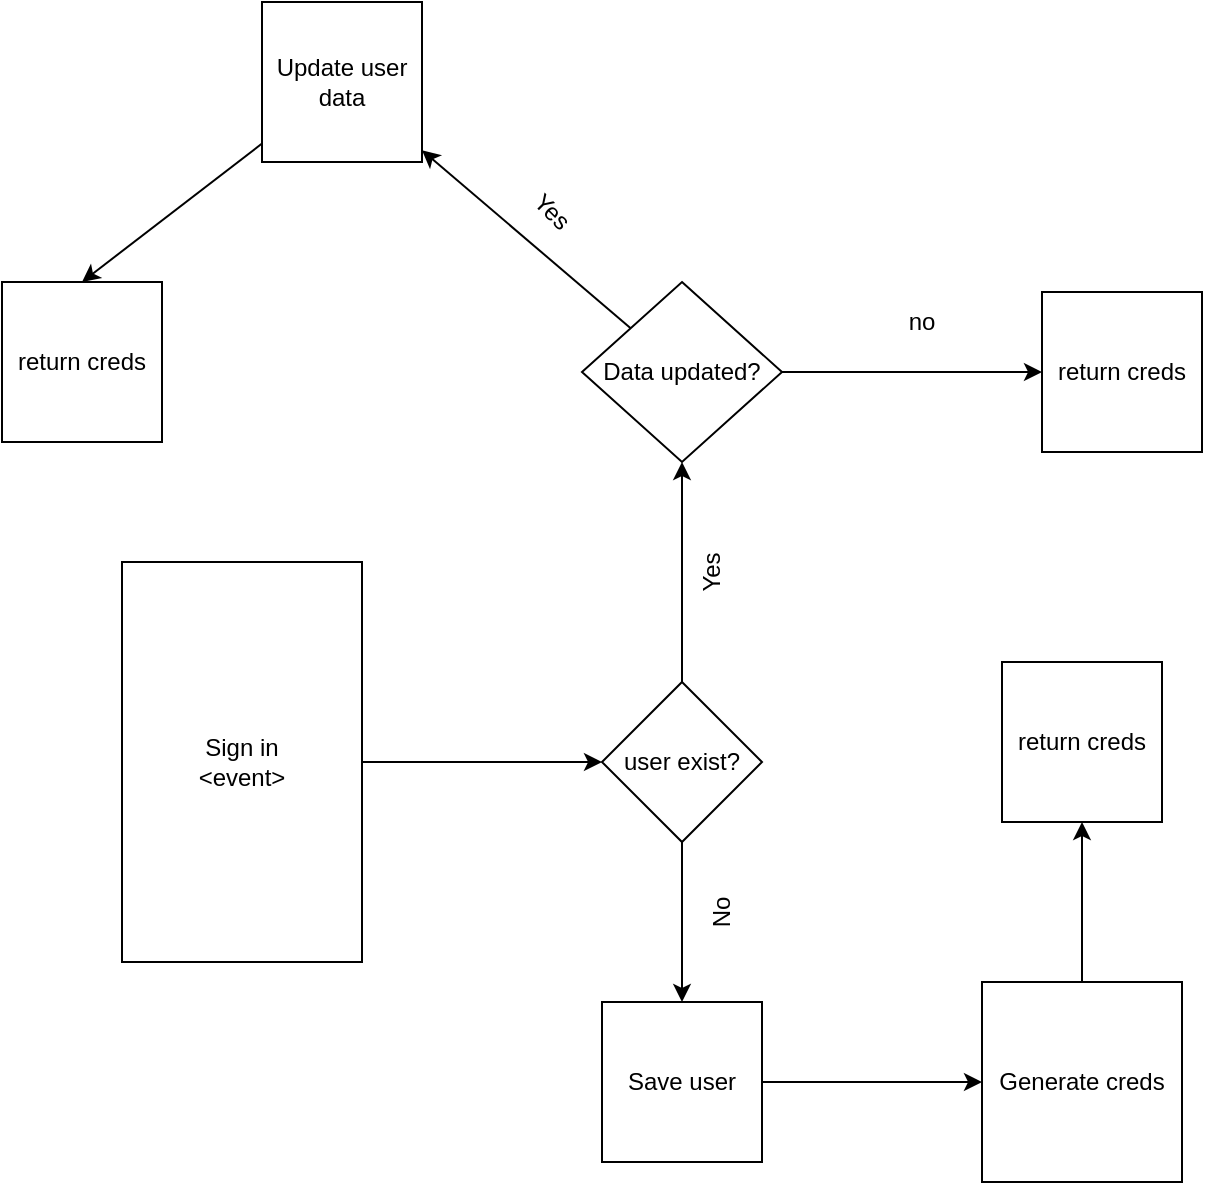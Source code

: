 <mxfile>
    <diagram id="QWq24b4YELaG5Ontovpk" name="Page-1">
        <mxGraphModel dx="1050" dy="614" grid="1" gridSize="10" guides="1" tooltips="1" connect="1" arrows="1" fold="1" page="1" pageScale="1" pageWidth="850" pageHeight="1100" math="0" shadow="0">
            <root>
                <mxCell id="0"/>
                <mxCell id="1" parent="0"/>
                <mxCell id="4" style="edgeStyle=none;html=1;entryX=0;entryY=0.5;entryDx=0;entryDy=0;" edge="1" parent="1" source="2" target="3">
                    <mxGeometry relative="1" as="geometry"/>
                </mxCell>
                <mxCell id="2" value="Sign in&lt;br&gt;&amp;lt;event&amp;gt;" style="rounded=0;whiteSpace=wrap;html=1;" vertex="1" parent="1">
                    <mxGeometry x="70" y="340" width="120" height="200" as="geometry"/>
                </mxCell>
                <mxCell id="6" style="edgeStyle=none;html=1;" edge="1" parent="1" source="3">
                    <mxGeometry relative="1" as="geometry">
                        <mxPoint x="350" y="290" as="targetPoint"/>
                    </mxGeometry>
                </mxCell>
                <mxCell id="18" style="edgeStyle=none;html=1;entryX=0.5;entryY=0;entryDx=0;entryDy=0;" edge="1" parent="1" source="3" target="17">
                    <mxGeometry relative="1" as="geometry"/>
                </mxCell>
                <mxCell id="3" value="user exist?" style="rhombus;whiteSpace=wrap;html=1;" vertex="1" parent="1">
                    <mxGeometry x="310" y="400" width="80" height="80" as="geometry"/>
                </mxCell>
                <mxCell id="12" style="edgeStyle=none;html=1;" edge="1" parent="1" source="7" target="11">
                    <mxGeometry relative="1" as="geometry"/>
                </mxCell>
                <mxCell id="14" style="edgeStyle=none;html=1;exitX=1;exitY=0.5;exitDx=0;exitDy=0;" edge="1" parent="1" source="7" target="13">
                    <mxGeometry relative="1" as="geometry"/>
                </mxCell>
                <mxCell id="7" value="Data updated?" style="rhombus;whiteSpace=wrap;html=1;" vertex="1" parent="1">
                    <mxGeometry x="300" y="200" width="100" height="90" as="geometry"/>
                </mxCell>
                <mxCell id="16" style="edgeStyle=none;html=1;entryX=0.5;entryY=0;entryDx=0;entryDy=0;" edge="1" parent="1" source="11" target="15">
                    <mxGeometry relative="1" as="geometry"/>
                </mxCell>
                <mxCell id="11" value="Update user&lt;br&gt;data" style="whiteSpace=wrap;html=1;aspect=fixed;" vertex="1" parent="1">
                    <mxGeometry x="140" y="60" width="80" height="80" as="geometry"/>
                </mxCell>
                <mxCell id="13" value="return creds" style="whiteSpace=wrap;html=1;aspect=fixed;" vertex="1" parent="1">
                    <mxGeometry x="530" y="205" width="80" height="80" as="geometry"/>
                </mxCell>
                <mxCell id="15" value="return creds" style="whiteSpace=wrap;html=1;aspect=fixed;" vertex="1" parent="1">
                    <mxGeometry x="10" y="200" width="80" height="80" as="geometry"/>
                </mxCell>
                <mxCell id="21" style="edgeStyle=none;html=1;entryX=0;entryY=0.5;entryDx=0;entryDy=0;" edge="1" parent="1" source="17" target="20">
                    <mxGeometry relative="1" as="geometry"/>
                </mxCell>
                <mxCell id="17" value="Save user" style="whiteSpace=wrap;html=1;aspect=fixed;" vertex="1" parent="1">
                    <mxGeometry x="310" y="560" width="80" height="80" as="geometry"/>
                </mxCell>
                <mxCell id="23" style="edgeStyle=none;html=1;entryX=0.5;entryY=1;entryDx=0;entryDy=0;" edge="1" parent="1" source="20" target="22">
                    <mxGeometry relative="1" as="geometry"/>
                </mxCell>
                <mxCell id="20" value="Generate creds" style="whiteSpace=wrap;html=1;aspect=fixed;" vertex="1" parent="1">
                    <mxGeometry x="500" y="550" width="100" height="100" as="geometry"/>
                </mxCell>
                <mxCell id="22" value="return creds" style="whiteSpace=wrap;html=1;aspect=fixed;" vertex="1" parent="1">
                    <mxGeometry x="510" y="390" width="80" height="80" as="geometry"/>
                </mxCell>
                <mxCell id="24" value="Yes" style="text;html=1;strokeColor=none;fillColor=none;align=center;verticalAlign=middle;whiteSpace=wrap;rounded=0;rotation=-90;" vertex="1" parent="1">
                    <mxGeometry x="340" y="330" width="50" height="30" as="geometry"/>
                </mxCell>
                <mxCell id="25" value="No" style="text;html=1;strokeColor=none;fillColor=none;align=center;verticalAlign=middle;whiteSpace=wrap;rounded=0;rotation=-90;" vertex="1" parent="1">
                    <mxGeometry x="340" y="500" width="60" height="30" as="geometry"/>
                </mxCell>
                <mxCell id="26" value="Yes" style="text;html=1;strokeColor=none;fillColor=none;align=center;verticalAlign=middle;whiteSpace=wrap;rounded=0;rotation=45;" vertex="1" parent="1">
                    <mxGeometry x="260" y="150" width="50" height="30" as="geometry"/>
                </mxCell>
                <mxCell id="27" value="no" style="text;html=1;strokeColor=none;fillColor=none;align=center;verticalAlign=middle;whiteSpace=wrap;rounded=0;" vertex="1" parent="1">
                    <mxGeometry x="440" y="205" width="60" height="30" as="geometry"/>
                </mxCell>
            </root>
        </mxGraphModel>
    </diagram>
</mxfile>